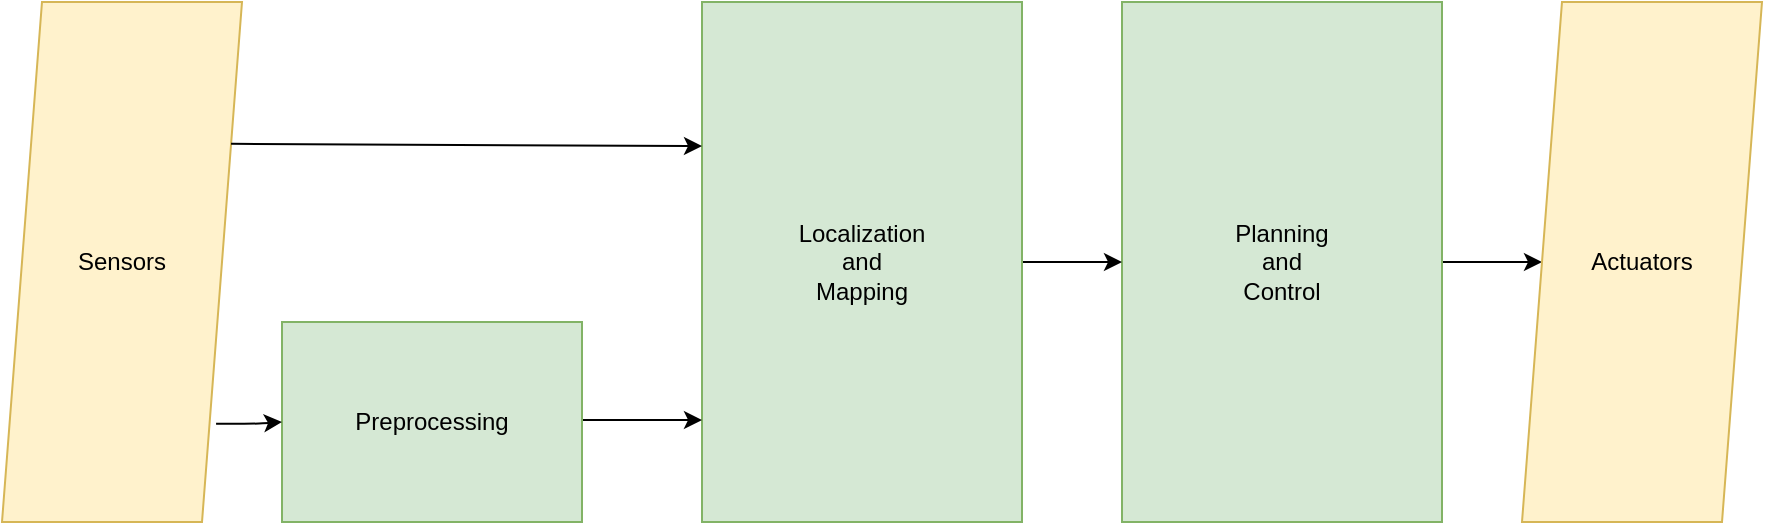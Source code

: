 <mxfile version="14.9.8" type="github" pages="3"><diagram id="prtHgNgQTEPvFCAcTncT" name="Navigation"><mxGraphModel dx="1350" dy="793" grid="1" gridSize="10" guides="1" tooltips="1" connect="1" arrows="1" fold="1" page="1" pageScale="1" pageWidth="1600" pageHeight="1200" math="0" shadow="0"><root><mxCell id="0"/><mxCell id="1" parent="0"/><mxCell id="BVTGFO8PCjX0Q4Ga4c29-16" value="" style="edgeStyle=orthogonalEdgeStyle;orthogonalLoop=1;jettySize=auto;html=1;entryX=0;entryY=0.5;entryDx=0;entryDy=0;" parent="1" source="BVTGFO8PCjX0Q4Ga4c29-6" target="BVTGFO8PCjX0Q4Ga4c29-15" edge="1"><mxGeometry relative="1" as="geometry"><mxPoint x="900" y="320" as="targetPoint"/></mxGeometry></mxCell><mxCell id="BVTGFO8PCjX0Q4Ga4c29-6" value="&lt;div&gt;Planning&lt;/div&gt;&lt;div&gt;and&lt;/div&gt;&lt;div&gt;Control&lt;br&gt;&lt;/div&gt;" style="whiteSpace=wrap;html=1;fillColor=#d5e8d4;strokeColor=#82b366;" parent="1" vertex="1"><mxGeometry x="690" y="190" width="160" height="260" as="geometry"/></mxCell><mxCell id="BVTGFO8PCjX0Q4Ga4c29-8" value="" style="edgeStyle=orthogonalEdgeStyle;orthogonalLoop=1;jettySize=auto;html=1;" parent="1" source="BVTGFO8PCjX0Q4Ga4c29-7" target="BVTGFO8PCjX0Q4Ga4c29-6" edge="1"><mxGeometry relative="1" as="geometry"/></mxCell><mxCell id="BVTGFO8PCjX0Q4Ga4c29-7" value="&lt;div&gt;Localization &lt;br&gt;&lt;/div&gt;&lt;div&gt;and &lt;br&gt;&lt;/div&gt;&lt;div&gt;Mapping&lt;/div&gt;" style="whiteSpace=wrap;html=1;fillColor=#d5e8d4;strokeColor=#82b366;" parent="1" vertex="1"><mxGeometry x="480" y="190" width="160" height="260" as="geometry"/></mxCell><mxCell id="BVTGFO8PCjX0Q4Ga4c29-13" style="orthogonalLoop=1;jettySize=auto;html=1;entryX=0;entryY=0.804;entryDx=0;entryDy=0;entryPerimeter=0;" parent="1" target="BVTGFO8PCjX0Q4Ga4c29-7" edge="1"><mxGeometry relative="1" as="geometry"><mxPoint x="470" y="420" as="targetPoint"/><mxPoint x="420" y="399" as="sourcePoint"/></mxGeometry></mxCell><mxCell id="BVTGFO8PCjX0Q4Ga4c29-9" value="Preprocessing" style="whiteSpace=wrap;html=1;fillColor=#d5e8d4;strokeColor=#82b366;" parent="1" vertex="1"><mxGeometry x="270" y="350" width="150" height="100" as="geometry"/></mxCell><mxCell id="BVTGFO8PCjX0Q4Ga4c29-12" value="" style="edgeStyle=orthogonalEdgeStyle;orthogonalLoop=1;jettySize=auto;html=1;exitX=0.892;exitY=0.811;exitDx=0;exitDy=0;exitPerimeter=0;entryX=0;entryY=0.5;entryDx=0;entryDy=0;" parent="1" source="BVTGFO8PCjX0Q4Ga4c29-11" target="BVTGFO8PCjX0Q4Ga4c29-9" edge="1"><mxGeometry relative="1" as="geometry"><Array as="points"><mxPoint x="257" y="400"/></Array></mxGeometry></mxCell><mxCell id="BVTGFO8PCjX0Q4Ga4c29-11" value="Sensors" style="shape=parallelogram;perimeter=parallelogramPerimeter;whiteSpace=wrap;html=1;fixedSize=1;fillColor=#fff2cc;strokeColor=#d6b656;" parent="1" vertex="1"><mxGeometry x="130" y="190" width="120" height="260" as="geometry"/></mxCell><mxCell id="BVTGFO8PCjX0Q4Ga4c29-15" value="Actuators" style="shape=parallelogram;perimeter=parallelogramPerimeter;whiteSpace=wrap;html=1;fixedSize=1;fillColor=#fff2cc;strokeColor=#d6b656;" parent="1" vertex="1"><mxGeometry x="890" y="190" width="120" height="260" as="geometry"/></mxCell><mxCell id="BVTGFO8PCjX0Q4Ga4c29-17" value="" style="endArrow=classic;html=1;exitX=1;exitY=0.25;exitDx=0;exitDy=0;entryX=0;entryY=0.277;entryDx=0;entryDy=0;entryPerimeter=0;" parent="1" source="BVTGFO8PCjX0Q4Ga4c29-11" target="BVTGFO8PCjX0Q4Ga4c29-7" edge="1"><mxGeometry width="50" height="50" relative="1" as="geometry"><mxPoint x="790" y="450" as="sourcePoint"/><mxPoint x="840" y="400" as="targetPoint"/></mxGeometry></mxCell></root></mxGraphModel></diagram><diagram id="ldTAqI2T-_zdcecsA4YL" name="Localization and Mapping"><mxGraphModel dx="1350" dy="793" grid="1" gridSize="10" guides="1" tooltips="1" connect="1" arrows="1" fold="1" page="1" pageScale="1" pageWidth="1600" pageHeight="1200" math="0" shadow="0"><root><mxCell id="GfsLmEvaizO0xj4gn3vc-0"/><mxCell id="GfsLmEvaizO0xj4gn3vc-1" parent="GfsLmEvaizO0xj4gn3vc-0"/><mxCell id="GfsLmEvaizO0xj4gn3vc-2" value="Mapping and Localization" style="swimlane;fillColor=#d5e8d4;strokeColor=#82b366;" vertex="1" parent="GfsLmEvaizO0xj4gn3vc-1"><mxGeometry x="150" y="100" width="600" height="300" as="geometry"><mxRectangle x="220" y="500" width="180" height="23" as="alternateBounds"/></mxGeometry></mxCell><mxCell id="GfsLmEvaizO0xj4gn3vc-3" value="" style="endArrow=classic;entryX=0;entryY=0.5;entryDx=0;entryDy=0;verticalAlign=top;horizontal=1;" edge="1" parent="GfsLmEvaizO0xj4gn3vc-2" target="GfsLmEvaizO0xj4gn3vc-5"><mxGeometry width="50" height="50" relative="1" as="geometry"><mxPoint y="210" as="sourcePoint"/><mxPoint x="490" y="-180" as="targetPoint"/></mxGeometry></mxCell><mxCell id="GfsLmEvaizO0xj4gn3vc-4" value="Localization" style="whiteSpace=wrap;html=1;fillColor=#ffe6cc;strokeColor=#d79b00;" vertex="1" parent="GfsLmEvaizO0xj4gn3vc-2"><mxGeometry x="90" y="55" width="180" height="75" as="geometry"/></mxCell><mxCell id="GfsLmEvaizO0xj4gn3vc-5" value="Mapping" style="whiteSpace=wrap;html=1;fillColor=#ffe6cc;strokeColor=#d79b00;" vertex="1" parent="GfsLmEvaizO0xj4gn3vc-2"><mxGeometry x="90" y="170" width="180" height="80" as="geometry"/></mxCell><mxCell id="GfsLmEvaizO0xj4gn3vc-6" value="" style="endArrow=classic;html=1;entryX=0;entryY=0.5;entryDx=0;entryDy=0;" edge="1" parent="GfsLmEvaizO0xj4gn3vc-2" target="GfsLmEvaizO0xj4gn3vc-4"><mxGeometry width="50" height="50" relative="1" as="geometry"><mxPoint y="93" as="sourcePoint"/><mxPoint x="50" y="75" as="targetPoint"/></mxGeometry></mxCell><mxCell id="GfsLmEvaizO0xj4gn3vc-7" value="" style="endArrow=classic;html=1;entryX=0.5;entryY=0;entryDx=0;entryDy=0;exitX=0.5;exitY=1;exitDx=0;exitDy=0;" edge="1" parent="GfsLmEvaizO0xj4gn3vc-2" source="GfsLmEvaizO0xj4gn3vc-4" target="GfsLmEvaizO0xj4gn3vc-5"><mxGeometry width="50" height="50" relative="1" as="geometry"><mxPoint x="630" y="170" as="sourcePoint"/><mxPoint x="680" y="120" as="targetPoint"/></mxGeometry></mxCell><mxCell id="NlW17dGzJixS3HYvsq4S-0" style="edgeStyle=orthogonalEdgeStyle;rounded=0;orthogonalLoop=1;jettySize=auto;html=0;verticalAlign=top;" edge="1" parent="GfsLmEvaizO0xj4gn3vc-2" source="GfsLmEvaizO0xj4gn3vc-4"><mxGeometry relative="1" as="geometry"><mxPoint x="600" y="93" as="targetPoint"/><mxPoint x="290" y="492.5" as="sourcePoint"/></mxGeometry></mxCell><mxCell id="NlW17dGzJixS3HYvsq4S-1" style="edgeStyle=orthogonalEdgeStyle;rounded=0;orthogonalLoop=1;jettySize=auto;html=0;verticalAlign=top;exitX=1;exitY=0.5;exitDx=0;exitDy=0;" edge="1" parent="GfsLmEvaizO0xj4gn3vc-2" source="GfsLmEvaizO0xj4gn3vc-5"><mxGeometry relative="1" as="geometry"><mxPoint x="600" y="210" as="targetPoint"/><mxPoint x="290" y="610" as="sourcePoint"/></mxGeometry></mxCell></root></mxGraphModel></diagram><diagram id="a-RNjdHXBQ174pXRn1Qw" name="Mapping"><mxGraphModel dx="1775" dy="1983" grid="1" gridSize="10" guides="1" tooltips="1" connect="1" arrows="1" fold="1" page="1" pageScale="1" pageWidth="1600" pageHeight="1200" math="0" shadow="0"><root><mxCell id="Ka8ez7n9a7QdZ7t_4yAI-0"/><mxCell id="Ka8ez7n9a7QdZ7t_4yAI-1" parent="Ka8ez7n9a7QdZ7t_4yAI-0"/><mxCell id="6MaHLs1leE9JKEzJSeug-0" value="Mapping" style="swimlane;fillColor=#ffe6cc;strokeColor=#d79b00;" vertex="1" parent="Ka8ez7n9a7QdZ7t_4yAI-1"><mxGeometry x="1750" y="200" width="900" height="390" as="geometry"><mxRectangle x="220" y="500" width="180" height="23" as="alternateBounds"/></mxGeometry></mxCell><mxCell id="6MaHLs1leE9JKEzJSeug-1" value="" style="edgeStyle=orthogonalEdgeStyle;rounded=0;orthogonalLoop=1;jettySize=auto;html=0;verticalAlign=top;" edge="1" parent="6MaHLs1leE9JKEzJSeug-0" source="6MaHLs1leE9JKEzJSeug-2" target="6MaHLs1leE9JKEzJSeug-4"><mxGeometry relative="1" as="geometry"/></mxCell><mxCell id="6MaHLs1leE9JKEzJSeug-2" value="Elevation map" style="whiteSpace=wrap;html=1;fillColor=#dae8fc;strokeColor=#6c8ebf;" vertex="1" parent="6MaHLs1leE9JKEzJSeug-0"><mxGeometry x="90" y="55" width="180" height="75" as="geometry"/></mxCell><mxCell id="6MaHLs1leE9JKEzJSeug-3" style="edgeStyle=orthogonalEdgeStyle;rounded=0;orthogonalLoop=1;jettySize=auto;html=0;entryX=-0.003;entryY=0.226;entryDx=0;entryDy=0;verticalAlign=top;entryPerimeter=0;" edge="1" parent="6MaHLs1leE9JKEzJSeug-0" source="6MaHLs1leE9JKEzJSeug-4" target="6MaHLs1leE9JKEzJSeug-6"><mxGeometry relative="1" as="geometry"/></mxCell><mxCell id="6MaHLs1leE9JKEzJSeug-4" value="Traversability map" style="whiteSpace=wrap;html=1;fillColor=#dae8fc;strokeColor=#6c8ebf;" vertex="1" parent="6MaHLs1leE9JKEzJSeug-0"><mxGeometry x="330" y="55" width="180" height="75" as="geometry"/></mxCell><mxCell id="6MaHLs1leE9JKEzJSeug-5" value="" style="endArrow=classic;html=1;entryX=0;entryY=0.5;entryDx=0;entryDy=0;" edge="1" parent="6MaHLs1leE9JKEzJSeug-0" target="6MaHLs1leE9JKEzJSeug-2"><mxGeometry width="50" height="50" relative="1" as="geometry"><mxPoint y="93" as="sourcePoint"/><mxPoint x="50" y="75" as="targetPoint"/></mxGeometry></mxCell><mxCell id="6MaHLs1leE9JKEzJSeug-6" value="local costmap" style="whiteSpace=wrap;html=1;fillColor=#dae8fc;strokeColor=#6c8ebf;" vertex="1" parent="6MaHLs1leE9JKEzJSeug-0"><mxGeometry x="610" y="55" width="180" height="165" as="geometry"/></mxCell><mxCell id="6MaHLs1leE9JKEzJSeug-7" value="" style="endArrow=classic;html=1;verticalAlign=top;exitX=0.5;exitY=1;exitDx=0;exitDy=0;entryX=0;entryY=0.618;entryDx=0;entryDy=0;entryPerimeter=0;edgeStyle=orthogonalEdgeStyle;" edge="1" parent="6MaHLs1leE9JKEzJSeug-0" source="6MaHLs1leE9JKEzJSeug-2" target="6MaHLs1leE9JKEzJSeug-6"><mxGeometry width="50" height="50" relative="1" as="geometry"><mxPoint x="-10" y="-130" as="sourcePoint"/><mxPoint x="40" y="-180" as="targetPoint"/></mxGeometry></mxCell><mxCell id="6MaHLs1leE9JKEzJSeug-8" value="Global Feature Map Fusion" style="whiteSpace=wrap;html=1;fillColor=#dae8fc;strokeColor=#6c8ebf;" vertex="1" parent="6MaHLs1leE9JKEzJSeug-0"><mxGeometry x="90" y="300" width="180" height="75" as="geometry"/></mxCell><mxCell id="rGWu54lfS5nSmR7nEJ0M-0" value="" style="endArrow=classic;html=1;verticalAlign=top;exitX=1;exitY=0.5;exitDx=0;exitDy=0;" edge="1" parent="6MaHLs1leE9JKEzJSeug-0" source="6MaHLs1leE9JKEzJSeug-6"><mxGeometry width="50" height="50" relative="1" as="geometry"><mxPoint x="330" y="230" as="sourcePoint"/><mxPoint x="900" y="138" as="targetPoint"/></mxGeometry></mxCell><mxCell id="M9dY9LN8qdS82Russqsr-0" value="" style="endArrow=classic;html=1;verticalAlign=top;" edge="1" parent="6MaHLs1leE9JKEzJSeug-0" target="6MaHLs1leE9JKEzJSeug-8"><mxGeometry width="50" height="50" relative="1" as="geometry"><mxPoint y="338" as="sourcePoint"/><mxPoint x="20" y="-70" as="targetPoint"/></mxGeometry></mxCell></root></mxGraphModel></diagram></mxfile>